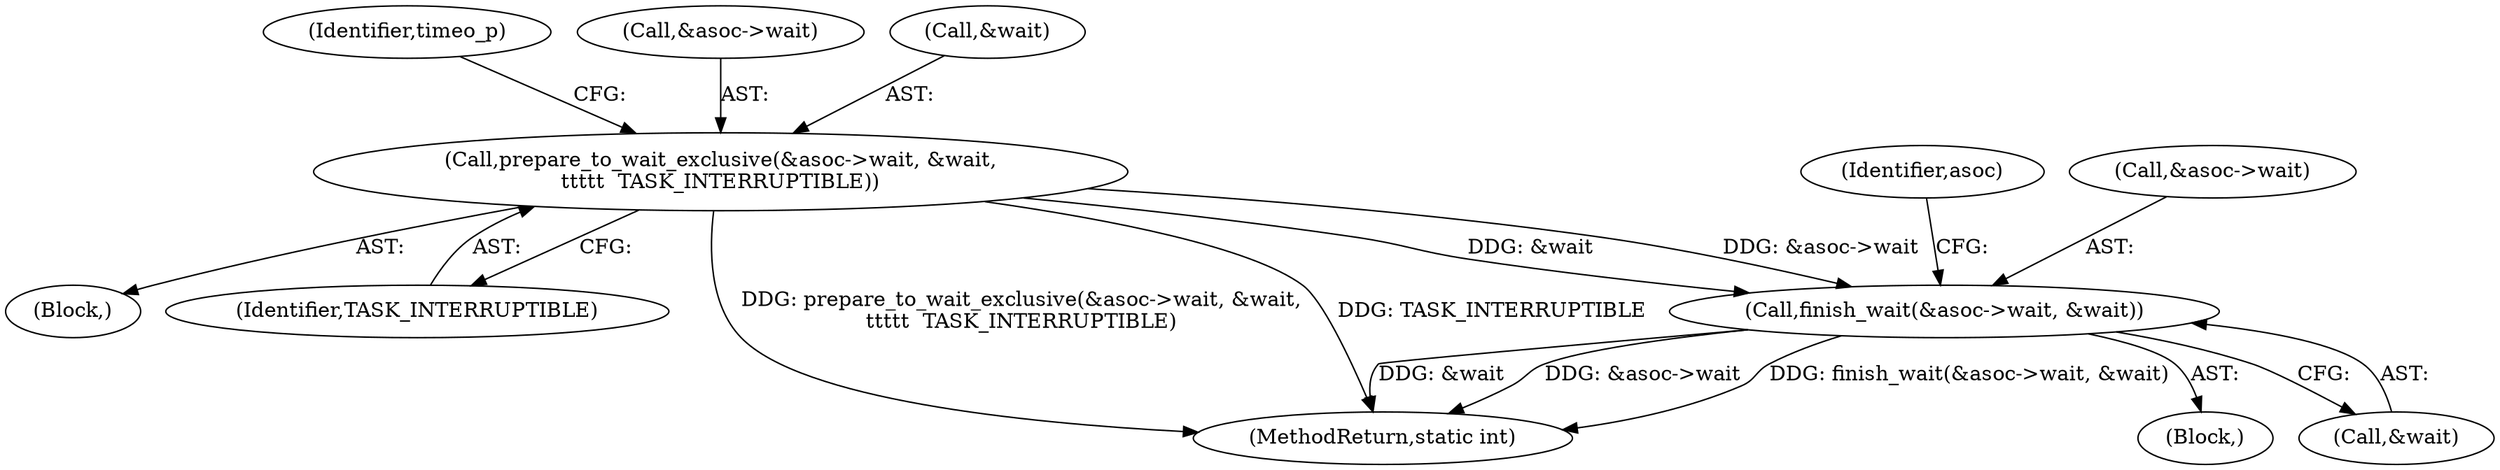 digraph "0_linux_2dcab598484185dea7ec22219c76dcdd59e3cb90@pointer" {
"1000139" [label="(Call,prepare_to_wait_exclusive(&asoc->wait, &wait,\n\t\t\t\t\t  TASK_INTERRUPTIBLE))"];
"1000201" [label="(Call,finish_wait(&asoc->wait, &wait))"];
"1000231" [label="(MethodReturn,static int)"];
"1000150" [label="(Identifier,timeo_p)"];
"1000139" [label="(Call,prepare_to_wait_exclusive(&asoc->wait, &wait,\n\t\t\t\t\t  TASK_INTERRUPTIBLE))"];
"1000140" [label="(Call,&asoc->wait)"];
"1000108" [label="(Block,)"];
"1000144" [label="(Call,&wait)"];
"1000202" [label="(Call,&asoc->wait)"];
"1000146" [label="(Identifier,TASK_INTERRUPTIBLE)"];
"1000209" [label="(Identifier,asoc)"];
"1000201" [label="(Call,finish_wait(&asoc->wait, &wait))"];
"1000138" [label="(Block,)"];
"1000206" [label="(Call,&wait)"];
"1000139" -> "1000138"  [label="AST: "];
"1000139" -> "1000146"  [label="CFG: "];
"1000140" -> "1000139"  [label="AST: "];
"1000144" -> "1000139"  [label="AST: "];
"1000146" -> "1000139"  [label="AST: "];
"1000150" -> "1000139"  [label="CFG: "];
"1000139" -> "1000231"  [label="DDG: prepare_to_wait_exclusive(&asoc->wait, &wait,\n\t\t\t\t\t  TASK_INTERRUPTIBLE)"];
"1000139" -> "1000231"  [label="DDG: TASK_INTERRUPTIBLE"];
"1000139" -> "1000201"  [label="DDG: &asoc->wait"];
"1000139" -> "1000201"  [label="DDG: &wait"];
"1000201" -> "1000108"  [label="AST: "];
"1000201" -> "1000206"  [label="CFG: "];
"1000202" -> "1000201"  [label="AST: "];
"1000206" -> "1000201"  [label="AST: "];
"1000209" -> "1000201"  [label="CFG: "];
"1000201" -> "1000231"  [label="DDG: &asoc->wait"];
"1000201" -> "1000231"  [label="DDG: finish_wait(&asoc->wait, &wait)"];
"1000201" -> "1000231"  [label="DDG: &wait"];
}
